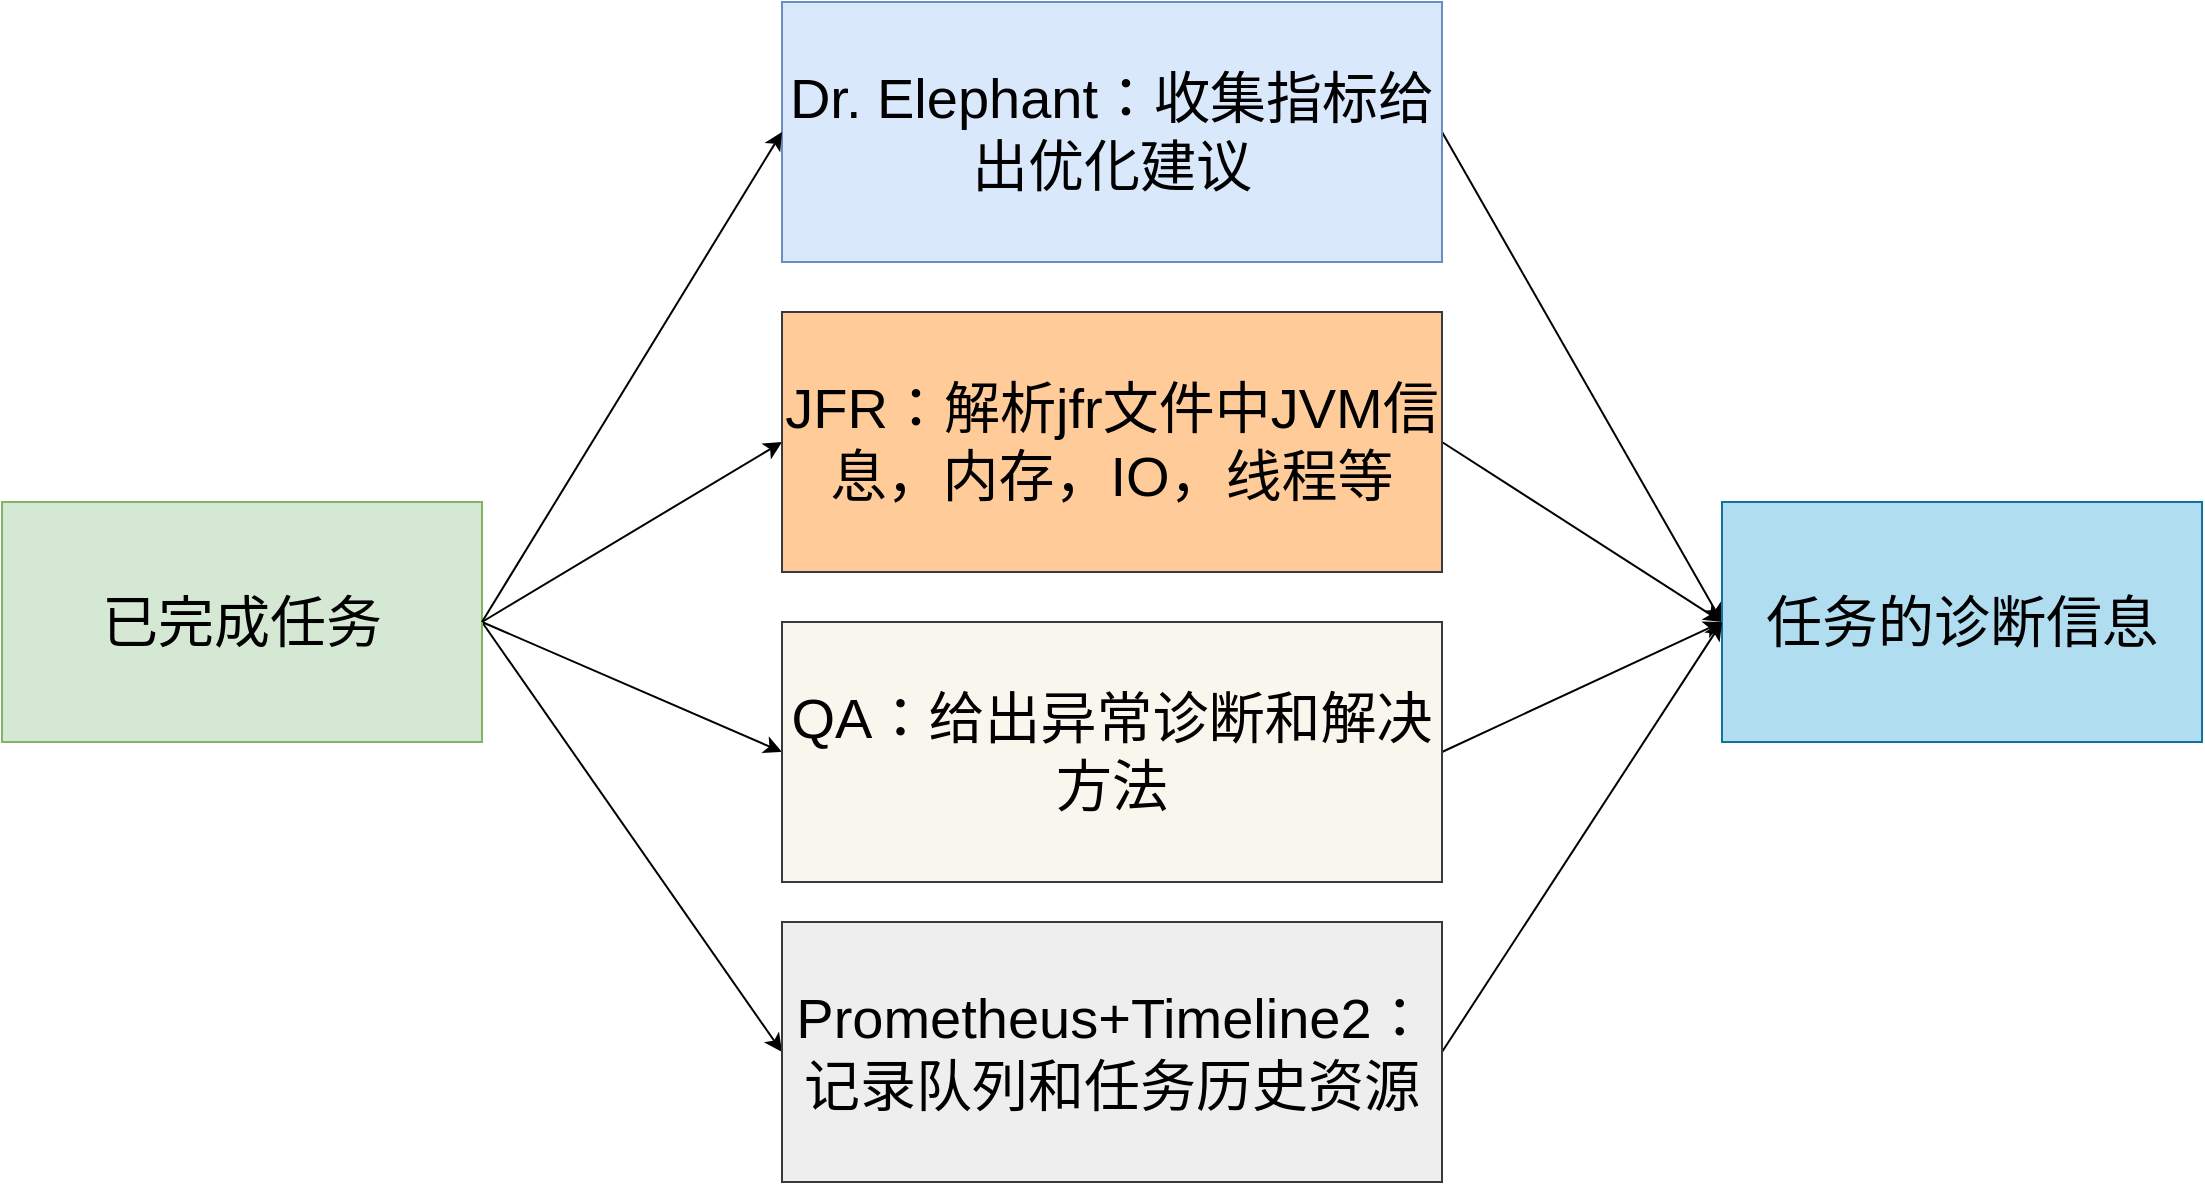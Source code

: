 <mxfile version="14.4.8" type="github">
  <diagram id="mfo0MHqqbjoZu6nFf7Bk" name="Page-1">
    <mxGraphModel dx="2365" dy="1430" grid="1" gridSize="10" guides="1" tooltips="1" connect="1" arrows="1" fold="1" page="1" pageScale="1" pageWidth="1169" pageHeight="827" math="0" shadow="0">
      <root>
        <mxCell id="0" />
        <mxCell id="1" parent="0" />
        <mxCell id="fYWtDo8HfFxg8vgEfj35-1" style="rounded=1;orthogonalLoop=1;jettySize=auto;html=1;exitX=1;exitY=0.5;exitDx=0;exitDy=0;entryX=0;entryY=0.5;entryDx=0;entryDy=0;fontSize=28;" edge="1" parent="1" source="fYWtDo8HfFxg8vgEfj35-4" target="fYWtDo8HfFxg8vgEfj35-8">
          <mxGeometry relative="1" as="geometry" />
        </mxCell>
        <mxCell id="fYWtDo8HfFxg8vgEfj35-2" style="edgeStyle=none;rounded=1;orthogonalLoop=1;jettySize=auto;html=1;exitX=1;exitY=0.5;exitDx=0;exitDy=0;entryX=0;entryY=0.5;entryDx=0;entryDy=0;fontSize=28;" edge="1" parent="1" source="fYWtDo8HfFxg8vgEfj35-4" target="fYWtDo8HfFxg8vgEfj35-10">
          <mxGeometry relative="1" as="geometry" />
        </mxCell>
        <mxCell id="fYWtDo8HfFxg8vgEfj35-21" style="rounded=0;orthogonalLoop=1;jettySize=auto;html=1;exitX=1;exitY=0.5;exitDx=0;exitDy=0;entryX=0;entryY=0.5;entryDx=0;entryDy=0;" edge="1" parent="1" source="fYWtDo8HfFxg8vgEfj35-4" target="fYWtDo8HfFxg8vgEfj35-20">
          <mxGeometry relative="1" as="geometry" />
        </mxCell>
        <mxCell id="fYWtDo8HfFxg8vgEfj35-4" value="已完成任务" style="rounded=0;whiteSpace=wrap;html=1;fontSize=28;fillColor=#d5e8d4;strokeColor=#82b366;" vertex="1" parent="1">
          <mxGeometry x="50" y="390" width="240" height="120" as="geometry" />
        </mxCell>
        <mxCell id="fYWtDo8HfFxg8vgEfj35-5" style="edgeStyle=none;rounded=1;orthogonalLoop=1;jettySize=auto;html=1;exitX=1;exitY=0.5;exitDx=0;exitDy=0;entryX=0;entryY=0.5;entryDx=0;entryDy=0;fontSize=28;" edge="1" parent="1" source="fYWtDo8HfFxg8vgEfj35-6" target="fYWtDo8HfFxg8vgEfj35-18">
          <mxGeometry relative="1" as="geometry">
            <mxPoint x="840" y="420" as="targetPoint" />
          </mxGeometry>
        </mxCell>
        <mxCell id="fYWtDo8HfFxg8vgEfj35-6" value="Dr. Elephant：收集指标给出优化建议" style="rounded=0;whiteSpace=wrap;html=1;fontSize=28;fillColor=#dae8fc;strokeColor=#6c8ebf;align=center;" vertex="1" parent="1">
          <mxGeometry x="440" y="140" width="330" height="130" as="geometry" />
        </mxCell>
        <mxCell id="fYWtDo8HfFxg8vgEfj35-7" style="edgeStyle=none;rounded=1;orthogonalLoop=1;jettySize=auto;html=1;exitX=1;exitY=0.5;exitDx=0;exitDy=0;fontSize=28;entryX=0;entryY=0.5;entryDx=0;entryDy=0;" edge="1" parent="1" source="fYWtDo8HfFxg8vgEfj35-8" target="fYWtDo8HfFxg8vgEfj35-18">
          <mxGeometry relative="1" as="geometry">
            <mxPoint x="840" y="420" as="targetPoint" />
          </mxGeometry>
        </mxCell>
        <mxCell id="fYWtDo8HfFxg8vgEfj35-8" value="JFR：解析jfr文件中JVM信息，内存，IO，线程等" style="rounded=0;whiteSpace=wrap;html=1;fontSize=28;fillColor=#ffcc99;strokeColor=#36393d;" vertex="1" parent="1">
          <mxGeometry x="440" y="295" width="330" height="130" as="geometry" />
        </mxCell>
        <mxCell id="fYWtDo8HfFxg8vgEfj35-9" style="edgeStyle=none;rounded=1;orthogonalLoop=1;jettySize=auto;html=1;exitX=1;exitY=0.5;exitDx=0;exitDy=0;entryX=0;entryY=0.5;entryDx=0;entryDy=0;fontSize=28;" edge="1" parent="1" source="fYWtDo8HfFxg8vgEfj35-10" target="fYWtDo8HfFxg8vgEfj35-18">
          <mxGeometry relative="1" as="geometry">
            <mxPoint x="840" y="420" as="targetPoint" />
          </mxGeometry>
        </mxCell>
        <mxCell id="fYWtDo8HfFxg8vgEfj35-10" value="QA：给出异常诊断和解决方法" style="rounded=0;whiteSpace=wrap;html=1;fontSize=28;fillColor=#f9f7ed;strokeColor=#36393d;" vertex="1" parent="1">
          <mxGeometry x="440" y="450" width="330" height="130" as="geometry" />
        </mxCell>
        <mxCell id="fYWtDo8HfFxg8vgEfj35-13" value="" style="endArrow=classic;html=1;entryX=0;entryY=0.5;entryDx=0;entryDy=0;exitX=1;exitY=0.5;exitDx=0;exitDy=0;fontSize=28;" edge="1" parent="1" source="fYWtDo8HfFxg8vgEfj35-4" target="fYWtDo8HfFxg8vgEfj35-6">
          <mxGeometry width="50" height="50" relative="1" as="geometry">
            <mxPoint x="660" y="410" as="sourcePoint" />
            <mxPoint x="710" y="360" as="targetPoint" />
          </mxGeometry>
        </mxCell>
        <mxCell id="fYWtDo8HfFxg8vgEfj35-18" value="任务的诊断信息" style="rounded=0;whiteSpace=wrap;html=1;fontSize=28;fillColor=#b1ddf0;strokeColor=#10739e;" vertex="1" parent="1">
          <mxGeometry x="910" y="390" width="240" height="120" as="geometry" />
        </mxCell>
        <mxCell id="fYWtDo8HfFxg8vgEfj35-25" style="edgeStyle=none;rounded=0;orthogonalLoop=1;jettySize=auto;html=1;exitX=1;exitY=0.5;exitDx=0;exitDy=0;entryX=0;entryY=0.5;entryDx=0;entryDy=0;" edge="1" parent="1" source="fYWtDo8HfFxg8vgEfj35-20" target="fYWtDo8HfFxg8vgEfj35-18">
          <mxGeometry relative="1" as="geometry" />
        </mxCell>
        <mxCell id="fYWtDo8HfFxg8vgEfj35-20" value="Prometheus+Timeline2：&lt;br&gt;记录队列和任务历史资源" style="rounded=0;whiteSpace=wrap;html=1;fontSize=28;fillColor=#eeeeee;strokeColor=#36393d;" vertex="1" parent="1">
          <mxGeometry x="440" y="600" width="330" height="130" as="geometry" />
        </mxCell>
      </root>
    </mxGraphModel>
  </diagram>
</mxfile>

